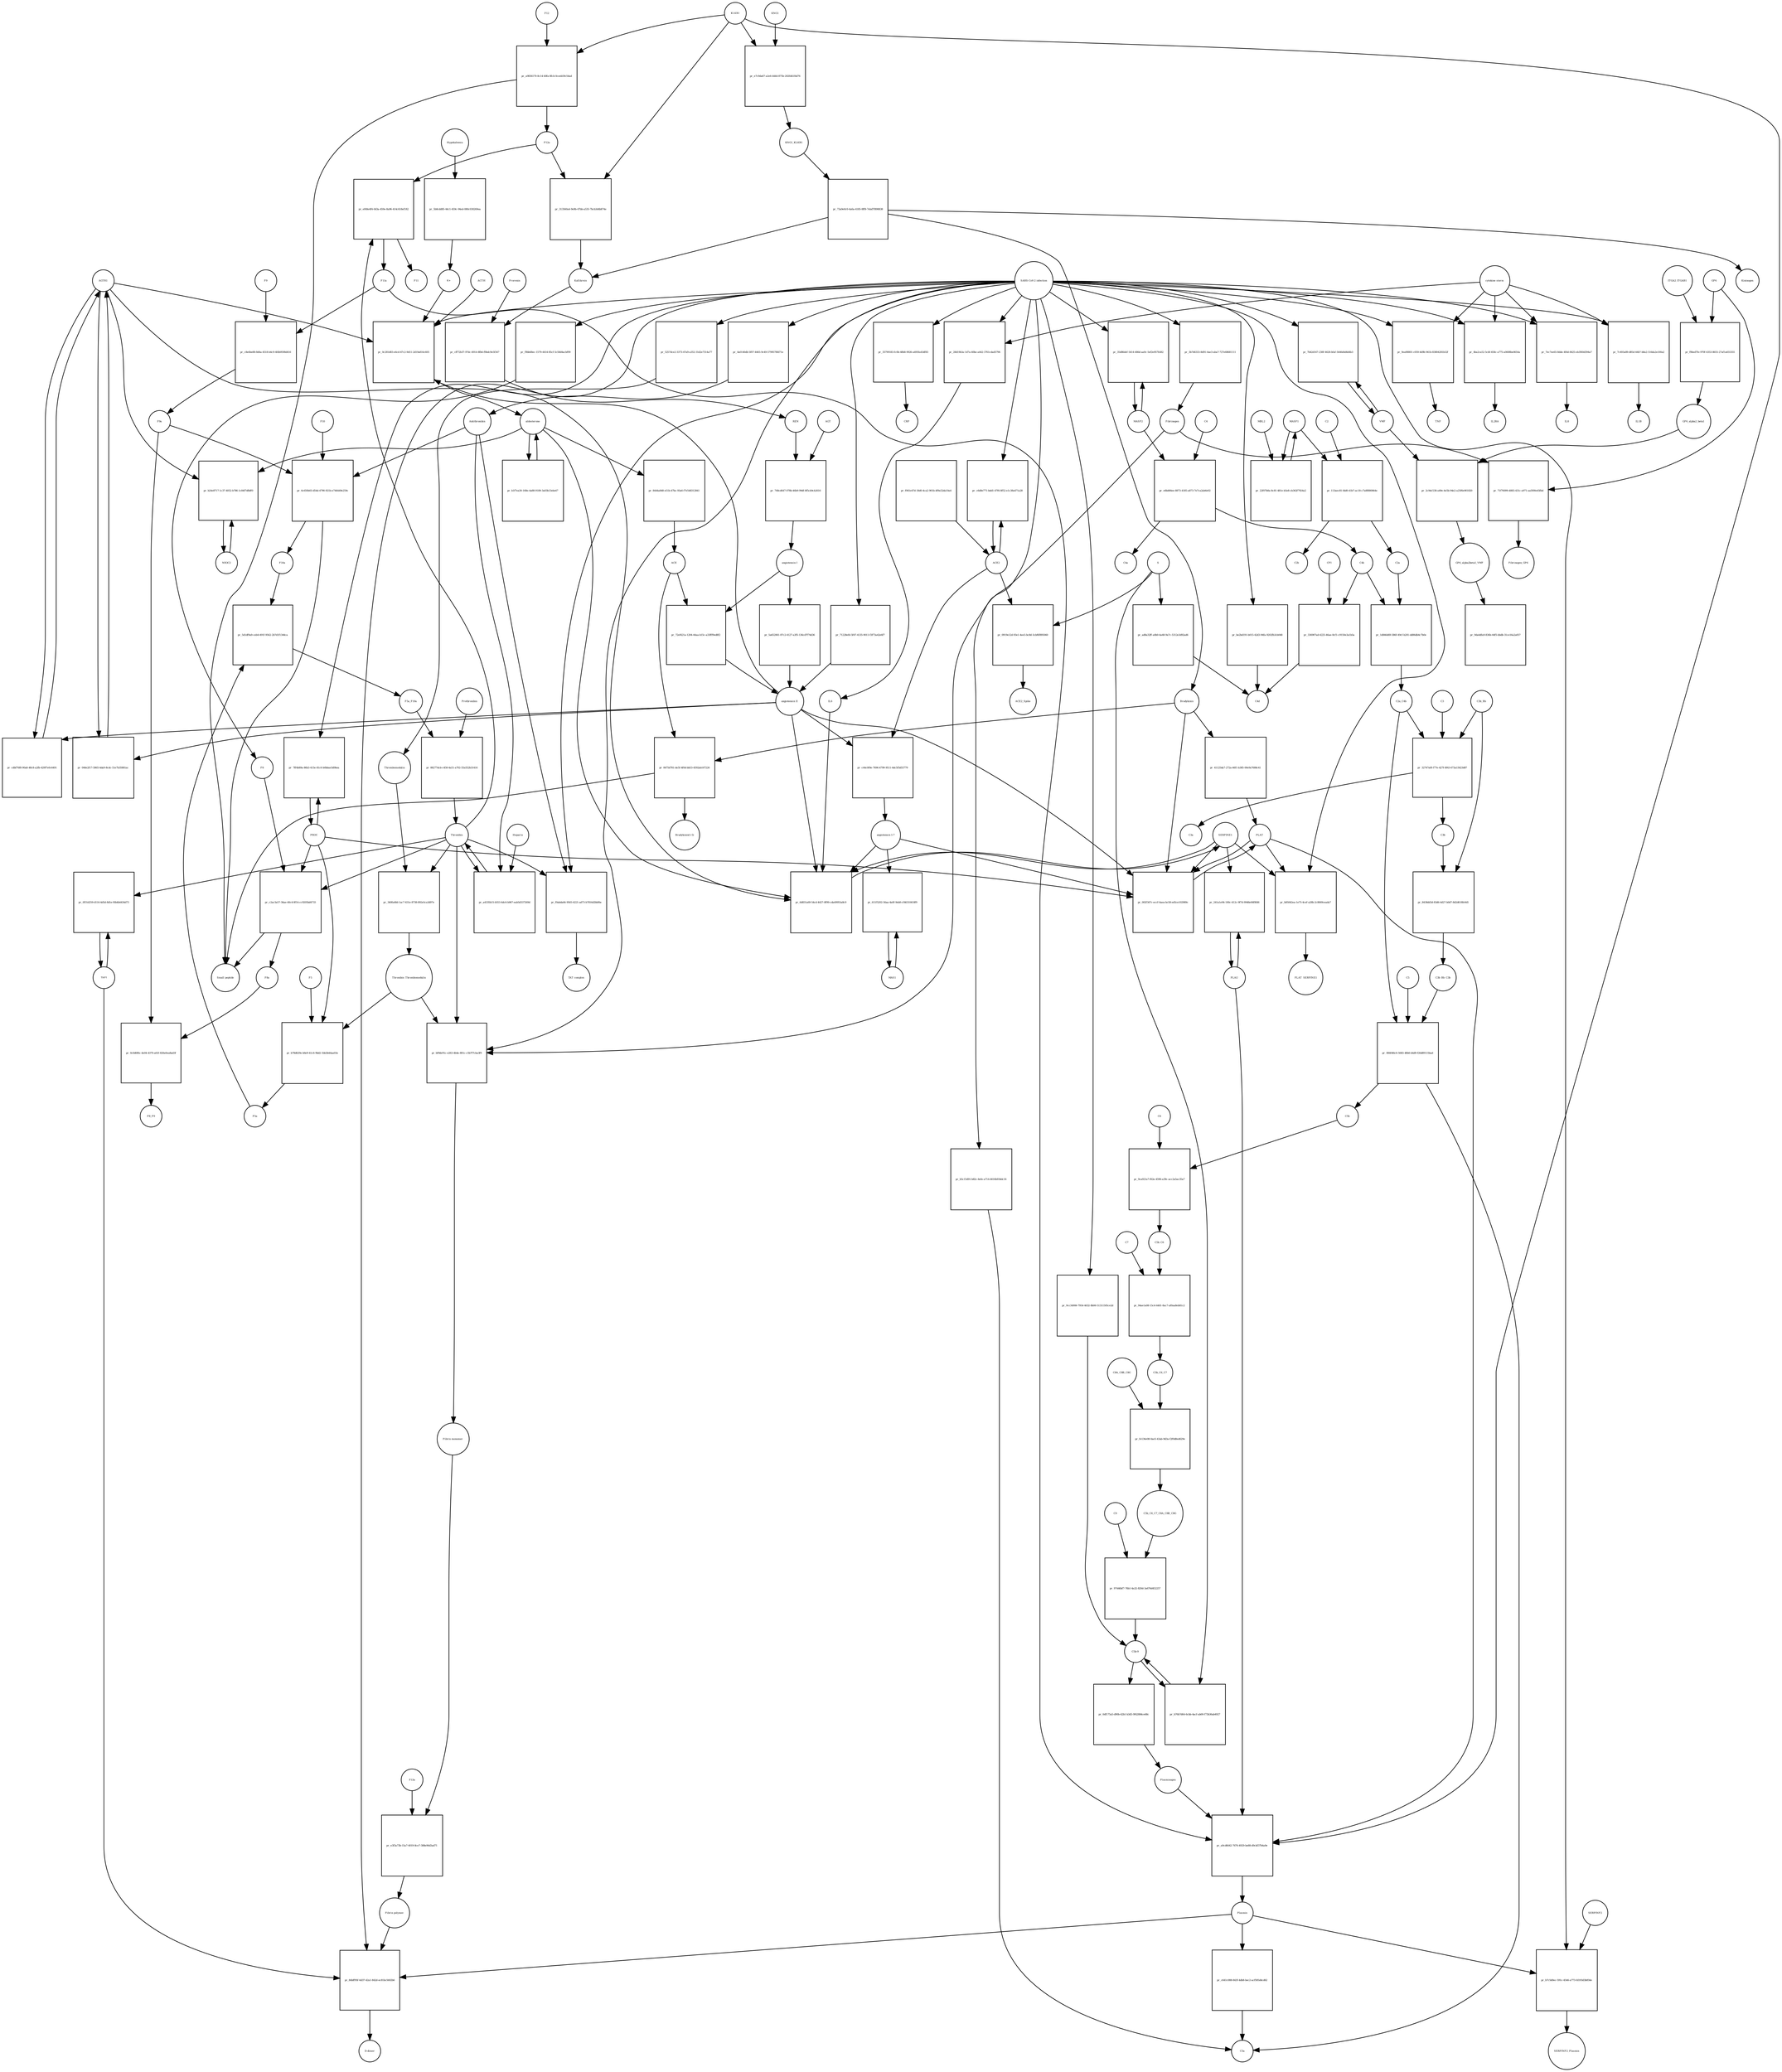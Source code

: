 strict digraph  {
F8 [annotation="urn_miriam_hgnc_3546|urn_miriam_taxonomy_9606", bipartite=0, cls=macromolecule, fontsize=4, label=F8, shape=circle];
"pr_c2ac3a57-36ae-40c4-8f14-cc9205bd4733" [annotation="", bipartite=1, cls=process, fontsize=4, label="pr_c2ac3a57-36ae-40c4-8f14-cc9205bd4733", shape=square];
"Small peptide" [annotation=urn_miriam_mesh_D010446, bipartite=0, cls=macromolecule, fontsize=4, label="Small peptide", shape=circle];
F8a [annotation="urn_miriam_hgnc.symbol_F8|urn_miriam_mesh_D015944|urn_miriam_taxonomy_9606", bipartite=0, cls=macromolecule, fontsize=4, label=F8a, shape=circle];
Thrombin [annotation="urn_miriam_hgnc_3535|urn_miriam_taxonomy_9606", bipartite=0, cls=macromolecule, fontsize=4, label=Thrombin, shape=circle];
PROC [annotation="urn_miriam_hgnc_9451|urn_miriam_taxonomy_9606", bipartite=0, cls=macromolecule, fontsize=4, label=PROC, shape=circle];
AGTR1 [annotation=urn_miriam_hgnc_336, bipartite=0, cls=macromolecule, fontsize=4, label=AGTR1, shape=circle];
"pr_cdbf76f8-90a8-48c8-a2fb-429f7e0c4491" [annotation="", bipartite=1, cls=process, fontsize=4, label="pr_cdbf76f8-90a8-48c8-a2fb-429f7e0c4491", shape=square];
"angiotensin II" [annotation="urn_miriam_obo.chebi_CHEBI%3A2718|urn_miriam_taxonomy_9606", bipartite=0, cls="simple chemical", fontsize=4, label="angiotensin II", shape=circle];
NR3C2 [annotation="", bipartite=0, cls=macromolecule, fontsize=4, label=NR3C2, shape=circle];
"pr_b24e8717-1c37-4052-b786-1c84f7dfbff0" [annotation="", bipartite=1, cls=process, fontsize=4, label="pr_b24e8717-1c37-4052-b786-1c84f7dfbff0", shape=square];
aldosterone [annotation="urn_miriam_obo.chebi_CHEBI%3A27584", bipartite=0, cls="simple chemical", fontsize=4, label=aldosterone, shape=circle];
"pr_b1f7ea30-168e-4a88-9189-3a03b13ebe47" [annotation="", bipartite=1, cls=process, fontsize=4, label="pr_b1f7ea30-168e-4a88-9189-3a03b13ebe47", shape=square];
SERPINE1 [annotation="", bipartite=0, cls=macromolecule, fontsize=4, label=SERPINE1, shape=circle];
"pr_6d831a69-54cd-4427-8f99-cda49955a8c9" [annotation="", bipartite=1, cls=process, fontsize=4, label="pr_6d831a69-54cd-4427-8f99-cda49955a8c9", shape=square];
"angiotensin I-7" [annotation="urn_miriam_obo.chebi_CHEBI%3A55438|urn_miriam_taxonomy_9606", bipartite=0, cls="simple chemical", fontsize=4, label="angiotensin I-7", shape=circle];
IL6 [annotation="urn_miriam_hgnc_6018|urn_miriam_taxonomy_9606", bipartite=0, cls=macromolecule, fontsize=4, label=IL6, shape=circle];
"pr_0c281d83-e6cd-47c2-9d11-2d19a816c605" [annotation="", bipartite=1, cls=process, fontsize=4, label="pr_0c281d83-e6cd-47c2-9d11-2d19a816c605", shape=square];
"SARS-CoV-2 infection" [annotation="urn_miriam_taxonomy_2697049|urn_miriam_mesh_D012327", bipartite=0, cls=phenotype, fontsize=4, label="SARS-CoV-2 infection", shape=circle];
"K+" [annotation="urn_miriam_obo.chebi_CHEBI%3A29103", bipartite=0, cls="simple chemical", fontsize=4, label="K+", shape=circle];
ACTH [annotation=urn_miriam_hgnc_9201, bipartite=0, cls="simple chemical", fontsize=4, label=ACTH, shape=circle];
"pr_71228efd-5f47-4135-9011-f3f73a42e6f7" [annotation="", bipartite=1, cls=process, fontsize=4, label="pr_71228efd-5f47-4135-9011-f3f73a42e6f7", shape=square];
Bradykinin [annotation="urn_miriam_obo.chebi_CHEBI%3A3165|urn_miriam_taxonomy_9606", bipartite=0, cls=macromolecule, fontsize=4, label=Bradykinin, shape=circle];
"pr_8475d781-de5f-4f0d-bb53-4592ab167226" [annotation="", bipartite=1, cls=process, fontsize=4, label="pr_8475d781-de5f-4f0d-bb53-4592ab167226", shape=square];
"Bradykinin(1-5)" [annotation="urn_miriam_mesh_C079000|urn_miriam_taxonomy_9606", bipartite=0, cls=macromolecule, fontsize=4, label="Bradykinin(1-5)", shape=circle];
ACE [annotation="urn_miriam_hgnc_2707|urn_miriam_taxonomy_9606", bipartite=0, cls=macromolecule, fontsize=4, label=ACE, shape=circle];
"pr_41125da7-272a-46f1-b385-00e9a7688c41" [annotation="", bipartite=1, cls=process, fontsize=4, label="pr_41125da7-272a-46f1-b385-00e9a7688c41", shape=square];
PLAT [annotation="urn_miriam_hgnc_9051|urn_miriam_taxonomy_9606", bipartite=0, cls=macromolecule, fontsize=4, label=PLAT, shape=circle];
"pr_046e2f17-5865-4da9-8cdc-51e7b35881ac" [annotation="", bipartite=1, cls=process, fontsize=4, label="pr_046e2f17-5865-4da9-8cdc-51e7b35881ac", shape=square];
MAS1 [annotation="", bipartite=0, cls=macromolecule, fontsize=4, label=MAS1, shape=circle];
"pr_611f5202-56aa-4a0f-9eb8-cf46310418f9" [annotation="", bipartite=1, cls=process, fontsize=4, label="pr_611f5202-56aa-4a0f-9eb8-cf46310418f9", shape=square];
Fibrinogen [annotation="urn_miriam_pubmed_19296670|urn_miriam_obo.go_GO%3A0005577|urn_miriam_hgnc_3661|urn_miriam_hgnc_3662|urn_miriam_hgnc_3694|urn_miriam_taxonomy_9606", bipartite=0, cls=complex, fontsize=4, label=Fibrinogen, shape=circle];
"pr_71f76099-4883-431c-a971-aa5f00e45fbd" [annotation="", bipartite=1, cls=process, fontsize=4, label="pr_71f76099-4883-431c-a971-aa5f00e45fbd", shape=square];
GP6 [annotation="urn_miriam_hgnc_HGNC%3A14388|urn_miriam_taxonomy_9606", bipartite=0, cls=macromolecule, fontsize=4, label=GP6, shape=circle];
Fibrinogen_GP6 [annotation="urn_miriam_pubmed_19296670|urn_miriam_obo.go_GO%3A0005577|urn_miriam_hgnc_HGNC%3A14388|urn_miriam_taxonomy_9606", bipartite=0, cls=complex, fontsize=4, label=Fibrinogen_GP6, shape=circle];
GP6_alpha2_beta1 [annotation="urn_miriam_pubmed_25051961|urn_miriam_taxonomy_10090|urn_miriam_hgnc_14338|urn_miriam_hgnc_6137|urn_miriam_hgnc_6153", bipartite=0, cls=complex, fontsize=4, label=GP6_alpha2_beta1, shape=circle];
"pr_2c9dc538-a49e-4e5b-94e2-a25f6e901820" [annotation="", bipartite=1, cls=process, fontsize=4, label="pr_2c9dc538-a49e-4e5b-94e2-a25f6e901820", shape=square];
VWF [annotation="urn_miriam_hgnc_12726|urn_miriam_taxonomy_9606", bipartite=0, cls=macromolecule, fontsize=4, label=VWF, shape=circle];
GP6_alpha2beta1_VWF [annotation="urn_miriam_pubmed_25051961|urn_miriam_taxonomy_10090|urn_miriam_hgnc_14338|urn_miriam_hgnc_6137|urn_miriam_hgnc_6153|urn_miriam_hgnc_12726", bipartite=0, cls=complex, fontsize=4, label=GP6_alpha2beta1_VWF, shape=circle];
"pr_f9bed7fe-970f-4353-8655-27af1a655355" [annotation="", bipartite=1, cls=process, fontsize=4, label="pr_f9bed7fe-970f-4353-8655-27af1a655355", shape=square];
ITGA2_ITGAB1 [annotation="urn_miriam_intact_EBI-16428357|urn_miriam_hgnc_6137|urn_miriam_hgnc_6153|urn_miriam_taxonomy_9606", bipartite=0, cls=complex, fontsize=4, label=ITGA2_ITGAB1, shape=circle];
"pr_9da4dfa9-836b-44f5-bbdb-31ce16a2a057" [annotation="", bipartite=1, cls="omitted process", fontsize=4, label="pr_9da4dfa9-836b-44f5-bbdb-31ce16a2a057", shape=square];
"Fibrin polymer" [annotation="urn_miriam_mesh_C465961|urn_miriam_taxonomy_9606", bipartite=0, cls=macromolecule, fontsize=4, label="Fibrin polymer", shape=circle];
"pr_84bff95f-6d37-42a1-842d-ec81bc5602b6" [annotation="", bipartite=1, cls=process, fontsize=4, label="pr_84bff95f-6d37-42a1-842d-ec81bc5602b6", shape=square];
"D-dimer" [annotation="urn_miriam_pubmed_19008457|urn_miriam_mesh_C036309|urn_miriam_taxonomy_9606", bipartite=0, cls=macromolecule, fontsize=4, label="D-dimer", shape=circle];
Plasmin [annotation="urn_miriam_hgnc.symbol_PLG|urn_miriam_mesh_D005341|urn_miriam_brenda_3.4.21.7|urn_miriam_taxonomy_9606", bipartite=0, cls=macromolecule, fontsize=4, label=Plasmin, shape=circle];
TAFI [annotation="urn_miriam_hgnc_1546|urn_miriam_taxonomy_9606", bipartite=0, cls=macromolecule, fontsize=4, label=TAFI, shape=circle];
"Fibrin monomer" [annotation="urn_miriam_mesh_C011468|urn_miriam_taxonomy_9606", bipartite=0, cls=macromolecule, fontsize=4, label="Fibrin monomer", shape=circle];
"pr_e3f3a73b-15a7-4019-8ce7-388e96d3ad71" [annotation="", bipartite=1, cls=process, fontsize=4, label="pr_e3f3a73b-15a7-4019-8ce7-388e96d3ad71", shape=square];
F13a [annotation="urn_miriam_hgnc.symbol_F13|urn_miriam_mesh_D026122|urn_miriam_brenda_2.3.2.13|urn_miriam_taxonomy_9606", bipartite=0, cls=macromolecule, fontsize=4, label=F13a, shape=circle];
"pr_9ea98801-c059-4d9b-941b-83804281b52f" [annotation="", bipartite=1, cls=process, fontsize=4, label="pr_9ea98801-c059-4d9b-941b-83804281b52f", shape=square];
TNF [annotation="urn_miriam_hgnc_11892|urn_miriam_taxonomy_9606", bipartite=0, cls=macromolecule, fontsize=4, label=TNF, shape=circle];
"cytokine storm" [annotation="urn_miriam_pubmed_2504360|urn_miriam_taxonomy_9606", bipartite=0, cls=phenotype, fontsize=4, label="cytokine storm", shape=circle];
"pr_c641c088-843f-4db8-bec2-acf585d4cd62" [annotation="", bipartite=1, cls=process, fontsize=4, label="pr_c641c088-843f-4db8-bec2-acf585d4cd62", shape=square];
C5a [annotation="urn_miriam_hgnc.symbol_C5|urn_miriam_mesh_D015936|urn_miriam_taxonomy_9606", bipartite=0, cls=macromolecule, fontsize=4, label=C5a, shape=circle];
"pr_0df175a5-d90b-42b1-b3d5-9f42884ce68c" [annotation="", bipartite=1, cls=process, fontsize=4, label="pr_0df175a5-d90b-42b1-b3d5-9f42884ce68c", shape=square];
Plasminogen [annotation="urn_miriam_hgnc_9071|urn_miriam_taxonomy_9606", bipartite=0, cls=macromolecule, fontsize=4, label=Plasminogen, shape=circle];
"C5b-9" [annotation="urn_miriam_obo.go_GO%3A0005579|urn_miriam_mesh_D015938|urn_miriam_mesh_D050776|urn_miriam_hgnc_1339|urn_miriam_hgnc_1346|urn_miriam_hgnc_1352|urn_miriam_hgnc_1353|urn_miriam_hgnc_1354|urn_miriam_hgnc_1358|urn_miriam_taxonomy_9606", bipartite=0, cls=complex, fontsize=4, label="C5b-9", shape=circle];
C2 [annotation="urn_miriam_hgnc_1248|urn_miriam_taxonomy_9606", bipartite=0, cls=macromolecule, fontsize=4, label=C2, shape=circle];
"pr_113aec81-fdd0-41b7-ac18-c7a8f880844e" [annotation="", bipartite=1, cls=process, fontsize=4, label="pr_113aec81-fdd0-41b7-ac18-c7a8f880844e", shape=square];
C2a [annotation="urn_miriam_hgnc.symbol_C2|urn_miriam_mesh_D050678|urn_miriam_taxonomy_9606", bipartite=0, cls=macromolecule, fontsize=4, label=C2a, shape=circle];
C2b [annotation="urn_miriam_hgnc.symbol_C2|urn_miriam_mesh_D050679|urn_miriam_taxonomy_9606", bipartite=0, cls=macromolecule, fontsize=4, label=C2b, shape=circle];
MASP1 [annotation="urn_miriam_hgnc_6901|urn_miriam_taxonomy_9606", bipartite=0, cls=macromolecule, fontsize=4, label=MASP1, shape=circle];
"pr_4ba2ca52-5cbf-458c-a775-a0608be0654a" [annotation="", bipartite=1, cls=process, fontsize=4, label="pr_4ba2ca52-5cbf-458c-a775-a0608be0654a", shape=square];
IL2RA [annotation="urn_miriam_hgnc_6008|urn_miriam_taxonomy_9606", bipartite=0, cls=macromolecule, fontsize=4, label=IL2RA, shape=circle];
"pr_7ec7ee65-8dde-4f4d-8425-eb3f40d394a7" [annotation="", bipartite=1, cls=process, fontsize=4, label="pr_7ec7ee65-8dde-4f4d-8425-eb3f40d394a7", shape=square];
IL8 [annotation="urn_miriam_hgnc_6025|urn_miriam_taxonomy_9606", bipartite=0, cls=macromolecule, fontsize=4, label=IL8, shape=circle];
"pr_b5c15d91-b82c-4efe-a714-4616b934dc16" [annotation="", bipartite=1, cls=process, fontsize=4, label="pr_b5c15d91-b82c-4efe-a714-4616b934dc16", shape=square];
"pr_28d19b3a-1d7a-40be-a442-3761cdad5796" [annotation="", bipartite=1, cls=process, fontsize=4, label="pr_28d19b3a-1d7a-40be-a442-3761cdad5796", shape=square];
"pr_7c493a89-d85d-44b7-b8a2-516da2e100a2" [annotation="", bipartite=1, cls=process, fontsize=4, label="pr_7c493a89-d85d-44b7-b8a2-516da2e100a2", shape=square];
IL1B [annotation="urn_miriam_hgnc_5992|urn_miriam_taxonomy_9606", bipartite=0, cls=macromolecule, fontsize=4, label=IL1B, shape=circle];
Prorenin [annotation="urn_miriam_hgnc_9958|urn_miriam_taxonomy_9606", bipartite=0, cls=macromolecule, fontsize=4, label=Prorenin, shape=circle];
"pr_cff72b37-97dc-4914-8fb6-f9bdc9e5f347" [annotation="", bipartite=1, cls=process, fontsize=4, label="pr_cff72b37-97dc-4914-8fb6-f9bdc9e5f347", shape=square];
REN [annotation="urn_miriam_hgnc.symbol_REN|urn_miriam_taxonomy_9606", bipartite=0, cls=macromolecule, fontsize=4, label=REN, shape=circle];
Kallikrein [annotation="urn_miriam_hgnc.symbol_KLKB1|urn_miriam_mesh_D020842|urn_miriam_brenda_3.4.21.34|urn_miriam_taxonomy_9606", bipartite=0, cls=macromolecule, fontsize=4, label=Kallikrein, shape=circle];
KLKB1 [annotation="urn_miriam_hgnc_6371|urn_miriam_taxonomy_9606", bipartite=0, cls=macromolecule, fontsize=4, label=KLKB1, shape=circle];
"pr_313560a4-9e9b-47bb-a535-7bcb3d4b874e" [annotation="", bipartite=1, cls=process, fontsize=4, label="pr_313560a4-9e9b-47bb-a535-7bcb3d4b874e", shape=square];
F12a [annotation="urn_miriam_hgnc.symbol_F12|urn_miriam_mesh_D015956|urn_miriam_brenda_3.4.21.38|urn_miriam_taxonomy_9606", bipartite=0, cls=macromolecule, fontsize=4, label=F12a, shape=circle];
"pr_5257dce2-3373-47a9-a352-31d2e7314a77" [annotation="", bipartite=1, cls=process, fontsize=4, label="pr_5257dce2-3373-47a9-a352-31d2e7314a77", shape=square];
Thrombomodulin [annotation="urn_miriam_hgnc_11784|urn_miriam_taxonomy_9606", bipartite=0, cls=macromolecule, fontsize=4, label=Thrombomodulin, shape=circle];
"pr_b7c5d0ec-591c-4546-a773-fd193d3b856e" [annotation="", bipartite=1, cls=process, fontsize=4, label="pr_b7c5d0ec-591c-4546-a773-fd193d3b856e", shape=square];
SERPINF2 [annotation="urn_miriam_hgnc_9075|urn_miriam_taxonomy_9606", bipartite=0, cls=macromolecule, fontsize=4, label=SERPINF2, shape=circle];
SERPINF2_Plasmin [annotation="urn_miriam_pubmed_2437112|urn_miriam_biogrid_314240|urn_miriam_hgnc_9075|urn_miriam_mesh_D005341|urn_miriam_taxonomy_9606", bipartite=0, cls=complex, fontsize=4, label=SERPINF2_Plasmin, shape=circle];
"pr_be2bd191-b015-42d3-94fa-9202fb3cb048" [annotation="", bipartite=1, cls=process, fontsize=4, label="pr_be2bd191-b015-42d3-94fa-9202fb3cb048", shape=square];
C4d [annotation="urn_miriam_hgnc.symbol_C4b|urn_miriam_mesh_C032261|urn_miriam_taxonomy_9606", bipartite=0, cls=macromolecule, fontsize=4, label=C4d, shape=circle];
"pr_9cc34906-7954-4632-8b06-51311505ce2d" [annotation="", bipartite=1, cls=process, fontsize=4, label="pr_9cc34906-7954-4632-8b06-51311505ce2d", shape=square];
"pr_7ff4b89a-86b3-415e-81c6-b0bbae5d9bea" [annotation="", bipartite=1, cls=process, fontsize=4, label="pr_7ff4b89a-86b3-415e-81c6-b0bbae5d9bea", shape=square];
"pr_7b42d167-238f-4628-bfaf-5646d4d6d4b3" [annotation="", bipartite=1, cls=process, fontsize=4, label="pr_7b42d167-238f-4628-bfaf-5646d4d6d4b3", shape=square];
"pr_35799183-fc0b-48b8-9926-a495fa43df83" [annotation="", bipartite=1, cls=process, fontsize=4, label="pr_35799183-fc0b-48b8-9926-a495fa43df83", shape=square];
CRP [annotation="urn_miriam_hgnc_2367|urn_miriam_taxonomy_9606", bipartite=0, cls=macromolecule, fontsize=4, label=CRP, shape=circle];
"pr_b76b7d64-6cbb-4acf-ab00-f73b36ab4927" [annotation="", bipartite=1, cls=process, fontsize=4, label="pr_b76b7d64-6cbb-4acf-ab00-f73b36ab4927", shape=square];
S [annotation="urn_miriam_uniprot_P0DTC2|urn_miriam_uniprot_P59594|urn_miriam_taxonomy_2697049", bipartite=0, cls=macromolecule, fontsize=4, label=S, shape=circle];
"pr_ad8a32ff-a0b0-4a48-9a7c-5312e3d92ad6" [annotation="", bipartite=1, cls=process, fontsize=4, label="pr_ad8a32ff-a0b0-4a48-9a7c-5312e3d92ad6", shape=square];
"pr_c44c0f0e-7696-4799-9511-4dc5f5d55779" [annotation="", bipartite=1, cls=process, fontsize=4, label="pr_c44c0f0e-7696-4799-9511-4dc5f5d55779", shape=square];
ACE2 [annotation="urn_miriam_hgnc_13557|urn_miriam_taxonomy_9606", bipartite=0, cls=macromolecule, fontsize=4, label=ACE2, shape=circle];
"pr_f061e47d-18d0-4ca2-901b-4f9a52da10a4" [annotation="", bipartite=1, cls=process, fontsize=4, label="pr_f061e47d-18d0-4ca2-901b-4f9a52da10a4", shape=square];
"pr_0919e12d-93e1-4ee5-bc8d-5cbf6f895060" [annotation="", bipartite=1, cls=process, fontsize=4, label="pr_0919e12d-93e1-4ee5-bc8d-5cbf6f895060", shape=square];
ACE2_Spike [annotation="urn_miriam_pdb_6CS2|urn_miriam_hgnc_13557|urn_miriam_uniprot_P0DTC2|urn_miriam_taxonomy_9606|urn_miriam_taxonomy_2697049", bipartite=0, cls=complex, fontsize=4, label=ACE2_Spike, shape=circle];
"pr_c6d8e771-bdd1-47f6-8f52-e1c38a471a28" [annotation="", bipartite=1, cls=process, fontsize=4, label="pr_c6d8e771-bdd1-47f6-8f52-e1c38a471a28", shape=square];
"pr_4a0140db-5f07-4465-9c49-5799578fd71e" [annotation="", bipartite=1, cls=process, fontsize=4, label="pr_4a0140db-5f07-4465-9c49-5799578fd71e", shape=square];
Antithrombin [annotation="urn_miriam_hgnc_775|urn_miriam_taxonomy_9606", bipartite=0, cls=macromolecule, fontsize=4, label=Antithrombin, shape=circle];
"pr_f9bb68ec-1579-4414-85cf-5c58d4acbf99" [annotation="", bipartite=1, cls=process, fontsize=4, label="pr_f9bb68ec-1579-4414-85cf-5c58d4acbf99", shape=square];
C4b [annotation="urn_miriam_hgnc_1324|urn_miriam_taxonomy_9606", bipartite=0, cls=macromolecule, fontsize=4, label=C4b, shape=circle];
"pr_336907ad-4225-46ae-8cf1-c9150e3a1b5a" [annotation="", bipartite=1, cls=process, fontsize=4, label="pr_336907ad-4225-46ae-8cf1-c9150e3a1b5a", shape=square];
CFI [annotation="urn_miriam_hgnc_2771|urn_miriam_taxonomy_9606", bipartite=0, cls=macromolecule, fontsize=4, label=CFI, shape=circle];
C3b [annotation="urn_miriam_hgnc.symbol_C3|urn_miriam_mesh_D003179|urn_miriam_taxonomy_9606", bipartite=0, cls=macromolecule, fontsize=4, label=C3b, shape=circle];
"pr_8438dd3d-83d6-4d27-b0d7-8d2d618fe9d1" [annotation="", bipartite=1, cls=process, fontsize=4, label="pr_8438dd3d-83d6-4d27-b0d7-8d2d618fe9d1", shape=square];
C3b_Bb [annotation="urn_miriam_pubmed_12440962|urn_miriam_brenda_3.4.21.47|urn_miriam_mesh_D051561|urn_miriam_mesh_D003179|urn_miriam_hgnc_1037|urn_miriam_taxonomy_9606", bipartite=0, cls=complex, fontsize=4, label=C3b_Bb, shape=circle];
C3b_Bb_C3b [annotation="urn_miriam_pubmed_12440962|urn_miriam_brenda_34.4.21.47|urn_miriam_mesh_D051566|urn_miriam_mesh_D003179|urn_miriam_hgnc_1037|urn_miriam_taxonomy_9606", bipartite=0, cls=complex, fontsize=4, label=C3b_Bb_C3b, shape=circle];
"pr_1d846d69-586f-49cf-b201-dd86db4c7b0e" [annotation="", bipartite=1, cls=process, fontsize=4, label="pr_1d846d69-586f-49cf-b201-dd86db4c7b0e", shape=square];
C2a_C4b [annotation="urn_miriam_mesh_D051574|urn_miriam_brenda_3.4.21.43|urn_miriam_mesh_D050678|urn_miriam_hgnc_1324|urn_miriam_taxonomy_9606", bipartite=0, cls=complex, fontsize=4, label=C2a_C4b, shape=circle];
C4 [annotation="urn_miriam_mesh_D00318|urn_miriam_taxonomy_9606", bipartite=0, cls=macromolecule, fontsize=4, label=C4, shape=circle];
"pr_e6bd66ee-8873-4185-a873-7e7ca2ab6e02" [annotation="", bipartite=1, cls=process, fontsize=4, label="pr_e6bd66ee-8873-4185-a873-7e7ca2ab6e02", shape=square];
C4a [annotation="urn_miriam_hgnc_1323|urn_miriam_taxonomy_9606", bipartite=0, cls=macromolecule, fontsize=4, label=C4a, shape=circle];
MASP2 [annotation="urn_miriam_hgnc_6902|urn_miriam_taxonomy_9606", bipartite=0, cls=macromolecule, fontsize=4, label=MASP2, shape=circle];
"pr_22f07b8a-8c81-481e-b5e8-cb362f7924a2" [annotation="", bipartite=1, cls=process, fontsize=4, label="pr_22f07b8a-8c81-481e-b5e8-cb362f7924a2", shape=square];
MBL2 [annotation="urn_miriam_hgnc_6902|urn_miriam_taxonomy_9606", bipartite=0, cls=macromolecule, fontsize=4, label=MBL2, shape=circle];
"pr_35d86def-5414-486d-aa9c-5ef2e957b582" [annotation="", bipartite=1, cls=process, fontsize=4, label="pr_35d86def-5414-486d-aa9c-5ef2e957b582", shape=square];
PLAU [annotation="urn_miriam_hgnc_9052|urn_miriam_taxonomy_9606", bipartite=0, cls=macromolecule, fontsize=4, label=PLAU, shape=circle];
"pr_241a1e94-100c-412c-9f7d-9948e06f8fd6" [annotation="", bipartite=1, cls=process, fontsize=4, label="pr_241a1e94-100c-412c-9f7d-9948e06f8fd6", shape=square];
C5b_C6_C7_C8A_C8B_C8G [annotation="urn_miriam_pubmed_28630159|urn_miriam_mesh_C042295|urn_miriam_mesh_D050776|urn_miriam_hgnc_1339|urn_miriam_hgnc_1352|urn_miriam_hgnc_1353|urn_miriam_hgnc_1354|urn_miriam_taxonomy_9606", bipartite=0, cls=complex, fontsize=4, label=C5b_C6_C7_C8A_C8B_C8G, shape=circle];
"pr_97446bf7-76b1-4a32-820d-3a676d452257" [annotation="", bipartite=1, cls=process, fontsize=4, label="pr_97446bf7-76b1-4a32-820d-3a676d452257", shape=square];
C9 [annotation="urn_miriam_hgnc_1358|urn_miriam_taxonomy_9606", bipartite=0, cls=macromolecule, fontsize=4, label=C9, shape=circle];
C5b_C6_C7 [annotation="urn_miriam_pubmed_28630159|urn_miriam_mesh_C037453|urn_miriam_mesh_D050776|urn_miriam_hgnc_1339|urn_miriam_hgnc_1346|urn_miriam_taxonomy_9606", bipartite=0, cls=complex, fontsize=4, label=C5b_C6_C7, shape=circle];
"pr_fe136e08-0ae5-43ab-9d3a-f2f0d8ed629e" [annotation="", bipartite=1, cls=process, fontsize=4, label="pr_fe136e08-0ae5-43ab-9d3a-f2f0d8ed629e", shape=square];
C8A_C8B_C8G [annotation="urn_miriam_mesh_D003185|urn_miriam_hgnc_1353|urn_miriam_hgnc_1352|urn_miriam_hgnc_1354|urn_miriam_taxonomy_9606", bipartite=0, cls=complex, fontsize=4, label=C8A_C8B_C8G, shape=circle];
C5b_C6 [annotation="urn_miriam_mesh_C050974|urn_miriam_mesh_D050776|urn_miriam_hgnc_1339|urn_miriam_taxonomy_9606", bipartite=0, cls=complex, fontsize=4, label=C5b_C6, shape=circle];
"pr_94ae1a08-15c4-4401-8ac7-af0aa8eb81c2" [annotation="", bipartite=1, cls=process, fontsize=4, label="pr_94ae1a08-15c4-4401-8ac7-af0aa8eb81c2", shape=square];
C7 [annotation="urn_miriam_hgnc_HGNC%3A1346|urn_miriam_taxonomy_9606", bipartite=0, cls=macromolecule, fontsize=4, label=C7, shape=circle];
C5b [annotation="urn_miriam_hgnc.symbol_C5|urn_miriam_mesh_D050776|urn_miriam_taxonomy_9606", bipartite=0, cls=macromolecule, fontsize=4, label=C5b, shape=circle];
"pr_9ca921a7-f62e-4596-a39c-acc2a5ac35a7" [annotation="", bipartite=1, cls=process, fontsize=4, label="pr_9ca921a7-f62e-4596-a39c-acc2a5ac35a7", shape=square];
C6 [annotation="urn_miriam_hgnc_1339|urn_miriam_taxonomy_9606", bipartite=0, cls=macromolecule, fontsize=4, label=C6, shape=circle];
C5 [annotation="urn_miriam_hgnc_1331|urn_miriam_taxonomy_9606", bipartite=0, cls=macromolecule, fontsize=4, label=C5, shape=circle];
"pr_084046c6-5683-48b6-b4d9-f26d89115bad" [annotation="", bipartite=1, cls=process, fontsize=4, label="pr_084046c6-5683-48b6-b4d9-f26d89115bad", shape=square];
C3 [annotation="urn_miriam_hgnc_1318|urn_miriam_taxonomy_9606", bipartite=0, cls=macromolecule, fontsize=4, label=C3, shape=circle];
"pr_32747a0f-f77e-427f-8f43-673a15623d87" [annotation="", bipartite=1, cls=process, fontsize=4, label="pr_32747a0f-f77e-427f-8f43-673a15623d87", shape=square];
C3a [annotation="urn_miriam_hgnc.symbol_C3|urn_miriam_mesh_D015926|urn_miriam_taxonomy_9606", bipartite=0, cls=macromolecule, fontsize=4, label=C3a, shape=circle];
"pr_340fa48d-1ac7-431e-8738-892e5ca3d97e" [annotation="", bipartite=1, cls=process, fontsize=4, label="pr_340fa48d-1ac7-431e-8738-892e5ca3d97e", shape=square];
Thrombin_Thrombomodulin [annotation="urn_miriam_pubmed_6282863|urn_miriam_taxonomy_9986|urn_miriam_biogrid_283352|urn_miriam_mesh_D013917|urn_miriam_hgnc_11784", bipartite=0, cls=complex, fontsize=4, label=Thrombin_Thrombomodulin, shape=circle];
"pr_bf9de91c-e263-4b4e-801c-c5b7f7cba3f9" [annotation="", bipartite=1, cls=process, fontsize=4, label="pr_bf9de91c-e263-4b4e-801c-c5b7f7cba3f9", shape=square];
KNG1_KLKB1 [annotation="urn_miriam_pubmed_17598838|urn_miriam_intact_EBI-10087151|urn_miriam_hgnc_6371|urn_miriam_hgnc_6383|urn_miriam_taxonomy_9606", bipartite=0, cls=complex, fontsize=4, label=KNG1_KLKB1, shape=circle];
"pr_73a9e0c0-4a6a-4185-8ff8-7ebd7f898838" [annotation="", bipartite=1, cls=process, fontsize=4, label="pr_73a9e0c0-4a6a-4185-8ff8-7ebd7f898838", shape=square];
Kininogen [annotation="urn_miriam_hgnc.symbol_KNG1|urn_miriam_mesh_D019679|urn_miriam_taxonomy_9606", bipartite=0, cls=macromolecule, fontsize=4, label=Kininogen, shape=circle];
"pr_3b7d6333-8d91-4ae3-aba7-727e68681111" [annotation="", bipartite=1, cls=process, fontsize=4, label="pr_3b7d6333-8d91-4ae3-aba7-727e68681111", shape=square];
"angiotensin I" [annotation="urn_miriam_obo.chebi_CHEBI%3A2718|urn_miriam_taxonomy_9606", bipartite=0, cls="simple chemical", fontsize=4, label="angiotensin I", shape=circle];
"pr_5a652061-87c2-4127-a3f5-136cd7f74d36" [annotation="", bipartite=1, cls=process, fontsize=4, label="pr_5a652061-87c2-4127-a3f5-136cd7f74d36", shape=square];
"pr_b85042ea-1e75-4cef-a28b-2c8069ceada7" [annotation="", bipartite=1, cls=process, fontsize=4, label="pr_b85042ea-1e75-4cef-a28b-2c8069ceada7", shape=square];
PLAT_SERPINE1 [annotation="urn_miriam_pubmed_22449964|urn_miriam_intact_EBI-7800882|urn_miriam_hgnc_9051|urn_miriam_hgnc_8593|urn_miriam_taxonomy_9606", bipartite=0, cls=complex, fontsize=4, label=PLAT_SERPINE1, shape=circle];
"pr_0f31d259-d116-4d5d-8d1e-f6b4b4434d73" [annotation="", bipartite=1, cls=process, fontsize=4, label="pr_0f31d259-d116-4d5d-8d1e-f6b4b4434d73", shape=square];
"pr_002f347c-eccf-4aea-bc58-ed5ce102989c" [annotation="", bipartite=1, cls=process, fontsize=4, label="pr_002f347c-eccf-4aea-bc58-ed5ce102989c", shape=square];
"pr_f0abda64-9565-4221-ad73-b7816d2bbf6e" [annotation="", bipartite=1, cls=process, fontsize=4, label="pr_f0abda64-9565-4221-ad73-b7816d2bbf6e", shape=square];
"TAT complex" [annotation="urn_miriam_pubmed_22930518|urn_miriam_mesh_C046193|urn_miriam_mesh_D013917|urn_miriam_hgnc_775|urn_miriam_taxonomy_9606", bipartite=0, cls=complex, fontsize=4, label="TAT complex", shape=circle];
"pr_a9cd6642-7676-4929-be88-d9cbf37b4a9e" [annotation="", bipartite=1, cls=process, fontsize=4, label="pr_a9cd6642-7676-4929-be88-d9cbf37b4a9e", shape=square];
F11a [annotation="urn_miriam_hgnc.symbol_F11|urn_miriam_mesh_D015945|urn_miriam_brenda_3.4.21.27|urn_miriam_taxonomy_9606", bipartite=0, cls=macromolecule, fontsize=4, label=F11a, shape=circle];
"pr_a4335b15-b553-4dc6-b967-eab5d337269d" [annotation="", bipartite=1, cls=process, fontsize=4, label="pr_a4335b15-b553-4dc6-b967-eab5d337269d", shape=square];
Heparin [annotation="urn_miriam_pubmed_708377|urn_miriam_obo.chebi_CHEBI%3A28304|urn_miriam_taxonomy_9606", bipartite=0, cls="simple chemical", fontsize=4, label=Heparin, shape=circle];
Prothrombin [annotation="urn_miriam_hgnc_3535|urn_miriam_taxonomy_9606", bipartite=0, cls=macromolecule, fontsize=4, label=Prothrombin, shape=circle];
"pr_88277dcb-c458-4a51-a702-55a552b31416" [annotation="", bipartite=1, cls=process, fontsize=4, label="pr_88277dcb-c458-4a51-a702-55a552b31416", shape=square];
F5a_F10a [annotation="urn_miriam_pubmed_2303476|urn_miriam_mesh_C022475|urn_miriam_mesh_D15943|urn_miriam_mesh_D015951|urn_miriam_taxonomy_9606", bipartite=0, cls=complex, fontsize=4, label=F5a_F10a, shape=circle];
F10a [annotation="urn_miriam_hgnc.symbol_F10|urn_miriam_mesh_D015951|urn_miriam_brenda_3.4.21.6|urn_miriam_taxonomy_9606", bipartite=0, cls=macromolecule, fontsize=4, label=F10a, shape=circle];
"pr_5d1df9a9-ceb4-491f-9562-2b7d1f1344ca" [annotation="", bipartite=1, cls=process, fontsize=4, label="pr_5d1df9a9-ceb4-491f-9562-2b7d1f1344ca", shape=square];
F5a [annotation="urn_miriam_hgnc.symbol_F5|urn_miriam_mesh_D015943|urn_miriam_taxonomy_9606", bipartite=0, cls=macromolecule, fontsize=4, label=F5a, shape=circle];
F5 [annotation="urn_miriam_hgnc_3541|urn_miriam_taxonomy_9606", bipartite=0, cls=macromolecule, fontsize=4, label=F5, shape=circle];
"pr_b78d629e-b6e9-41c6-9bd2-1bb3b44aa03e" [annotation="", bipartite=1, cls=process, fontsize=4, label="pr_b78d629e-b6e9-41c6-9bd2-1bb3b44aa03e", shape=square];
F9a [annotation="urn_miriam_hgnc.symbol_F9|urn_miriam_mesh_D015949|urn_miriam_taxonomy_9606", bipartite=0, cls=macromolecule, fontsize=4, label=F9a, shape=circle];
"pr_0c0d6f6c-4e04-4370-a61f-826e0ea8ad3f" [annotation="", bipartite=1, cls=process, fontsize=4, label="pr_0c0d6f6c-4e04-4370-a61f-826e0ea8ad3f", shape=square];
F8_F9 [annotation="urn_miriam_pubmed_22471307|urn_miriam_hgnc_3546|urn_miriam_hgnc_35531|urn_miriam_intact_EBI-11621595|urn_miriam_taxonomy_9606", bipartite=0, cls=complex, fontsize=4, label=F8_F9, shape=circle];
F9 [annotation="urn_miriam_hgnc_35531|urn_miriam_taxonomy_9606", bipartite=0, cls=macromolecule, fontsize=4, label=F9, shape=circle];
"pr_c8e6be88-8d6a-4518-b4c9-4fdb9598d416" [annotation="", bipartite=1, cls=process, fontsize=4, label="pr_c8e6be88-8d6a-4518-b4c9-4fdb9598d416", shape=square];
"pr_e7c9da67-a2e6-4444-875b-202fd41f4d76" [annotation="", bipartite=1, cls=process, fontsize=4, label="pr_e7c9da67-a2e6-4444-875b-202fd41f4d76", shape=square];
KNG1 [annotation="urn_miriam_hgnc.symbol_6383|urn_miriam_taxonomy_9606", bipartite=0, cls=macromolecule, fontsize=4, label=KNG1, shape=circle];
"pr_ef48e4f4-0d3a-459e-8a96-414c618ef182" [annotation="", bipartite=1, cls=process, fontsize=4, label="pr_ef48e4f4-0d3a-459e-8a96-414c618ef182", shape=square];
F11 [annotation="urn_miriam_hgnc_3529|urn_miriam_taxonomy_9606", bipartite=0, cls=macromolecule, fontsize=4, label=F11, shape=circle];
F12 [annotation="urn_miriam_hgnc_3530|urn_miriam_taxonomy_9606", bipartite=0, cls=macromolecule, fontsize=4, label=F12, shape=circle];
"pr_a9836170-8c14-40fa-8fcb-0ceeb59c54ad" [annotation="", bipartite=1, cls=process, fontsize=4, label="pr_a9836170-8c14-40fa-8fcb-0ceeb59c54ad", shape=square];
"pr_72ef421a-1204-44aa-b15c-a33fff9ed8f2" [annotation="", bipartite=1, cls=process, fontsize=4, label="pr_72ef421a-1204-44aa-b15c-a33fff9ed8f2", shape=square];
F10 [annotation="urn_miriam_hgnc_3528|urn_miriam_taxonomy_9606", bipartite=0, cls=macromolecule, fontsize=4, label=F10, shape=circle];
"pr_6c650b03-d54d-4790-921b-e746449e259c" [annotation="", bipartite=1, cls=process, fontsize=4, label="pr_6c650b03-d54d-4790-921b-e746449e259c", shape=square];
AGT [annotation="urn_miriam_hgnc_333|urn_miriam_taxonomy_9606", bipartite=0, cls=macromolecule, fontsize=4, label=AGT, shape=circle];
"pr_748cd647-078b-46b9-99df-8f5cb9cb2616" [annotation="", bipartite=1, cls=process, fontsize=4, label="pr_748cd647-078b-46b9-99df-8f5cb9cb2616", shape=square];
"pr_8444a848-e51b-47bc-93a6-f7e548312841" [annotation="", bipartite=1, cls=process, fontsize=4, label="pr_8444a848-e51b-47bc-93a6-f7e548312841", shape=square];
"pr_5b8cdd85-44c1-459c-94ed-080c030269ea" [annotation="", bipartite=1, cls=process, fontsize=4, label="pr_5b8cdd85-44c1-459c-94ed-080c030269ea", shape=square];
Hypokalemia [annotation="urn_miriam_mesh_D007008|urn_miriam_taxonomy_9606", bipartite=0, cls=phenotype, fontsize=4, label=Hypokalemia, shape=circle];
F8 -> "pr_c2ac3a57-36ae-40c4-8f14-cc9205bd4733"  [annotation="", interaction_type=consumption];
"pr_c2ac3a57-36ae-40c4-8f14-cc9205bd4733" -> "Small peptide"  [annotation="", interaction_type=production];
"pr_c2ac3a57-36ae-40c4-8f14-cc9205bd4733" -> F8a  [annotation="", interaction_type=production];
F8a -> "pr_0c0d6f6c-4e04-4370-a61f-826e0ea8ad3f"  [annotation="", interaction_type=consumption];
Thrombin -> "pr_c2ac3a57-36ae-40c4-8f14-cc9205bd4733"  [annotation="urn_miriam_pubmed_15746105|urn_miriam_taxonomy_9606", interaction_type=catalysis];
Thrombin -> "pr_340fa48d-1ac7-431e-8738-892e5ca3d97e"  [annotation="", interaction_type=consumption];
Thrombin -> "pr_bf9de91c-e263-4b4e-801c-c5b7f7cba3f9"  [annotation="urn_miriam_pubmed_6282863|urn_miriam_pubmed_28228446|urn_miriam_pubmed_2117226|urn_miriam_taxonomy_9606", interaction_type=catalysis];
Thrombin -> "pr_0f31d259-d116-4d5d-8d1e-f6b4b4434d73"  [annotation="urn_miriam_pubmed_23809134|urn_miriam_taxonomy_9823", interaction_type=catalysis];
Thrombin -> "pr_f0abda64-9565-4221-ad73-b7816d2bbf6e"  [annotation="", interaction_type=consumption];
Thrombin -> "pr_a4335b15-b553-4dc6-b967-eab5d337269d"  [annotation="", interaction_type=consumption];
Thrombin -> "pr_ef48e4f4-0d3a-459e-8a96-414c618ef182"  [annotation="urn_miriam_pubmed_21304106|urn_miriam_pubmed_8631976|urn_miriam_taxonomy_9606", interaction_type=catalysis];
PROC -> "pr_c2ac3a57-36ae-40c4-8f14-cc9205bd4733"  [annotation="urn_miriam_pubmed_15746105|urn_miriam_taxonomy_9606", interaction_type=inhibition];
PROC -> "pr_7ff4b89a-86b3-415e-81c6-b0bbae5d9bea"  [annotation="", interaction_type=consumption];
PROC -> "pr_002f347c-eccf-4aea-bc58-ed5ce102989c"  [annotation="urn_miriam_pubmed_10373228|urn_miriam_pubmed_3124286|urn_miriam_taxonomy_9606|urn_miriam_pubmed_12091055|urn_miriam_pubmed_3096399", interaction_type=inhibition];
PROC -> "pr_b78d629e-b6e9-41c6-9bd2-1bb3b44aa03e"  [annotation="urn_miriam_pubmed_6282863|urn_miriam_pubmed_6572921|urn_miriam_pubmed_2322551|urn_miriam_taxonomy_9606", interaction_type=inhibition];
AGTR1 -> "pr_cdbf76f8-90a8-48c8-a2fb-429f7e0c4491"  [annotation="", interaction_type=consumption];
AGTR1 -> "pr_b24e8717-1c37-4052-b786-1c84f7dfbff0"  [annotation="urn_miriam_pubmed_21349712|urn_miriam_taxonomy_10116|urn_miriam_pubmed_7045029|urn_miriam_taxonomy_10090", interaction_type=catalysis];
AGTR1 -> "pr_6d831a69-54cd-4427-8f99-cda49955a8c9"  [annotation="urn_miriam_pubmed_2091055|urn_miriam_taxonomy_9606|urn_miriam_pubmed_8034668|urn_miriam_pubmed_20591974|urn_miriam_pubmed_11983698", interaction_type=catalysis];
AGTR1 -> "pr_0c281d83-e6cd-47c2-9d11-2d19a816c605"  [annotation="urn_miriam_pubmed_8404594|urn_miriam_taxonomy_9606|urn_miriam_pubmed_173529|urn_miriam_taxonomy_9615|urn_miriam_pubmed_32565254", interaction_type=catalysis];
AGTR1 -> "pr_046e2f17-5865-4da9-8cdc-51e7b35881ac"  [annotation="", interaction_type=consumption];
"pr_cdbf76f8-90a8-48c8-a2fb-429f7e0c4491" -> AGTR1  [annotation="", interaction_type=production];
"angiotensin II" -> "pr_cdbf76f8-90a8-48c8-a2fb-429f7e0c4491"  [annotation="", interaction_type=stimulation];
"angiotensin II" -> "pr_6d831a69-54cd-4427-8f99-cda49955a8c9"  [annotation="urn_miriam_pubmed_2091055|urn_miriam_taxonomy_9606|urn_miriam_pubmed_8034668|urn_miriam_pubmed_20591974|urn_miriam_pubmed_11983698", interaction_type=catalysis];
"angiotensin II" -> "pr_0c281d83-e6cd-47c2-9d11-2d19a816c605"  [annotation="urn_miriam_pubmed_8404594|urn_miriam_taxonomy_9606|urn_miriam_pubmed_173529|urn_miriam_taxonomy_9615|urn_miriam_pubmed_32565254", interaction_type=catalysis];
"angiotensin II" -> "pr_046e2f17-5865-4da9-8cdc-51e7b35881ac"  [annotation="urn_miriam_pubmed_8158359|urn_miriam_taxonomy_9606", interaction_type=stimulation];
"angiotensin II" -> "pr_c44c0f0e-7696-4799-9511-4dc5f5d55779"  [annotation="", interaction_type=consumption];
"angiotensin II" -> "pr_002f347c-eccf-4aea-bc58-ed5ce102989c"  [annotation="urn_miriam_pubmed_10373228|urn_miriam_pubmed_3124286|urn_miriam_taxonomy_9606|urn_miriam_pubmed_12091055|urn_miriam_pubmed_3096399", interaction_type=catalysis];
NR3C2 -> "pr_b24e8717-1c37-4052-b786-1c84f7dfbff0"  [annotation="", interaction_type=consumption];
"pr_b24e8717-1c37-4052-b786-1c84f7dfbff0" -> NR3C2  [annotation="", interaction_type=production];
aldosterone -> "pr_b24e8717-1c37-4052-b786-1c84f7dfbff0"  [annotation="urn_miriam_pubmed_21349712|urn_miriam_taxonomy_10116|urn_miriam_pubmed_7045029|urn_miriam_taxonomy_10090", interaction_type=stimulation];
aldosterone -> "pr_b1f7ea30-168e-4a88-9189-3a03b13ebe47"  [annotation="", interaction_type=consumption];
aldosterone -> "pr_6d831a69-54cd-4427-8f99-cda49955a8c9"  [annotation="urn_miriam_pubmed_2091055|urn_miriam_taxonomy_9606|urn_miriam_pubmed_8034668|urn_miriam_pubmed_20591974|urn_miriam_pubmed_11983698", interaction_type=catalysis];
aldosterone -> "pr_8444a848-e51b-47bc-93a6-f7e548312841"  [annotation="urn_miriam_pubmed_5932931|urn_miriam_taxonomy_10116", interaction_type=catalysis];
"pr_b1f7ea30-168e-4a88-9189-3a03b13ebe47" -> aldosterone  [annotation="", interaction_type=production];
SERPINE1 -> "pr_6d831a69-54cd-4427-8f99-cda49955a8c9"  [annotation="", interaction_type=consumption];
SERPINE1 -> "pr_241a1e94-100c-412c-9f7d-9948e06f8fd6"  [annotation="urn_miriam_pubmed_21199867|urn_miriam_taxonomy_9606", interaction_type=inhibition];
SERPINE1 -> "pr_b85042ea-1e75-4cef-a28b-2c8069ceada7"  [annotation="", interaction_type=consumption];
SERPINE1 -> "pr_002f347c-eccf-4aea-bc58-ed5ce102989c"  [annotation="urn_miriam_pubmed_10373228|urn_miriam_pubmed_3124286|urn_miriam_taxonomy_9606|urn_miriam_pubmed_12091055|urn_miriam_pubmed_3096399", interaction_type=inhibition];
"pr_6d831a69-54cd-4427-8f99-cda49955a8c9" -> SERPINE1  [annotation="", interaction_type=production];
"angiotensin I-7" -> "pr_6d831a69-54cd-4427-8f99-cda49955a8c9"  [annotation="urn_miriam_pubmed_2091055|urn_miriam_taxonomy_9606|urn_miriam_pubmed_8034668|urn_miriam_pubmed_20591974|urn_miriam_pubmed_11983698", interaction_type=inhibition];
"angiotensin I-7" -> "pr_611f5202-56aa-4a0f-9eb8-cf46310418f9"  [annotation="urn_miriam_pubmed_18026570|urn_miriam_taxonomy_10090", interaction_type=stimulation];
"angiotensin I-7" -> "pr_002f347c-eccf-4aea-bc58-ed5ce102989c"  [annotation="urn_miriam_pubmed_10373228|urn_miriam_pubmed_3124286|urn_miriam_taxonomy_9606|urn_miriam_pubmed_12091055|urn_miriam_pubmed_3096399", interaction_type=inhibition];
IL6 -> "pr_6d831a69-54cd-4427-8f99-cda49955a8c9"  [annotation="urn_miriam_pubmed_2091055|urn_miriam_taxonomy_9606|urn_miriam_pubmed_8034668|urn_miriam_pubmed_20591974|urn_miriam_pubmed_11983698", interaction_type=catalysis];
"pr_0c281d83-e6cd-47c2-9d11-2d19a816c605" -> aldosterone  [annotation="", interaction_type=production];
"SARS-CoV-2 infection" -> "pr_0c281d83-e6cd-47c2-9d11-2d19a816c605"  [annotation="urn_miriam_pubmed_8404594|urn_miriam_taxonomy_9606|urn_miriam_pubmed_173529|urn_miriam_taxonomy_9615|urn_miriam_pubmed_32565254", interaction_type="necessary stimulation"];
"SARS-CoV-2 infection" -> "pr_71228efd-5f47-4135-9011-f3f73a42e6f7"  [annotation="urn_miriam_pubmed_32048163|urn_miriam_taxonomy_9606", interaction_type=catalysis];
"SARS-CoV-2 infection" -> "pr_84bff95f-6d37-42a1-842d-ec81bc5602b6"  [annotation="urn_miriam_pubmed_29096812|urn_miriam_pubmed_10574983|urn_miriam_pubmed_32172226|urn_miriam_taxonomy_9606", interaction_type="necessary stimulation"];
"SARS-CoV-2 infection" -> "pr_9ea98801-c059-4d9b-941b-83804281b52f"  [annotation="urn_miriam_pubmed_32504360|urn_miriam_taxonomy_9606", interaction_type=stimulation];
"SARS-CoV-2 infection" -> "pr_4ba2ca52-5cbf-458c-a775-a0608be0654a"  [annotation="urn_miriam_pubmed_32286245|urn_miriam_taxonomy_9606", interaction_type=stimulation];
"SARS-CoV-2 infection" -> "pr_7ec7ee65-8dde-4f4d-8425-eb3f40d394a7"  [annotation="urn_miriam_pubmed_32286245|urn_miriam_taxonomy_9606", interaction_type=stimulation];
"SARS-CoV-2 infection" -> "pr_b5c15d91-b82c-4efe-a714-4616b934dc16"  [annotation="urn_miriam_pmc_PMC7260598|urn_miriam_taxonomy_9606", interaction_type="necessary stimulation"];
"SARS-CoV-2 infection" -> "pr_28d19b3a-1d7a-40be-a442-3761cdad5796"  [annotation="urn_miriam_pubmed_32286245|urn_miriam_taxonomy_9606", interaction_type=stimulation];
"SARS-CoV-2 infection" -> "pr_7c493a89-d85d-44b7-b8a2-516da2e100a2"  [annotation="urn_miriam_pubmed_32359396|urn_miriam_taxonomy_9606", interaction_type=stimulation];
"SARS-CoV-2 infection" -> "pr_5257dce2-3373-47a9-a352-31d2e7314a77"  [annotation="urn_miriam_doi_10.1101%2F2020.04.25.20077842|urn_miriam_taxonomy_9606", interaction_type="necessary stimulation"];
"SARS-CoV-2 infection" -> "pr_b7c5d0ec-591c-4546-a773-fd193d3b856e"  [annotation="urn_miriam_pubmed_2437112|urn_miriam_doi_10.1101%2F2020.04.25.20077842|urn_miriam_taxonomy_9606", interaction_type=stimulation];
"SARS-CoV-2 infection" -> "pr_be2bd191-b015-42d3-94fa-9202fb3cb048"  [annotation="urn_miriam_pubmed_32299776|urn_miriam_taxonomy_9606", interaction_type=stimulation];
"SARS-CoV-2 infection" -> "pr_9cc34906-7954-4632-8b06-51311505ce2d"  [annotation="urn_miriam_pmc_PMC7260598|urn_miriam_taxonomy_9606", interaction_type="necessary stimulation"];
"SARS-CoV-2 infection" -> "pr_7ff4b89a-86b3-415e-81c6-b0bbae5d9bea"  [annotation="urn_miriam_pubmed_32302438|urn_miriam_taxonomy_9606", interaction_type="necessary stimulation"];
"SARS-CoV-2 infection" -> "pr_7b42d167-238f-4628-bfaf-5646d4d6d4b3"  [annotation="urn_miriam_pubmed_32367170|urn_miriam_taxonomy_9606", interaction_type="necessary stimulation"];
"SARS-CoV-2 infection" -> "pr_35799183-fc0b-48b8-9926-a495fa43df83"  [annotation="urn_miriam_pubmed_32171076|urn_miriam_taxonomy_9606", interaction_type="necessary stimulation"];
"SARS-CoV-2 infection" -> "pr_c6d8e771-bdd1-47f6-8f52-e1c38a471a28"  [annotation="urn_miriam_pubmed_16008552|urn_miriam_taxonomy_9606", interaction_type=inhibition];
"SARS-CoV-2 infection" -> "pr_4a0140db-5f07-4465-9c49-5799578fd71e"  [annotation="urn_miriam_pubmed_32302438|urn_miriam_taxonomy_9606", interaction_type=inhibition];
"SARS-CoV-2 infection" -> "pr_f9bb68ec-1579-4414-85cf-5c58d4acbf99"  [annotation="urn_miriam_pubmed_32367170|urn_miriam_taxonomy_9606", interaction_type="necessary stimulation"];
"SARS-CoV-2 infection" -> "pr_35d86def-5414-486d-aa9c-5ef2e957b582"  [annotation="urn_miriam_pubmed_11290788|urn_miriam_pubmed_32299776|urn_miriam_taxonomy_9606", interaction_type=stimulation];
"SARS-CoV-2 infection" -> "pr_bf9de91c-e263-4b4e-801c-c5b7f7cba3f9"  [annotation="urn_miriam_pubmed_6282863|urn_miriam_pubmed_28228446|urn_miriam_pubmed_2117226|urn_miriam_taxonomy_9606", interaction_type="necessary stimulation"];
"SARS-CoV-2 infection" -> "pr_3b7d6333-8d91-4ae3-aba7-727e68681111"  [annotation="urn_miriam_pubmed_32172226|urn_miriam_taxonomy_9606", interaction_type="necessary stimulation"];
"SARS-CoV-2 infection" -> "pr_b85042ea-1e75-4cef-a28b-2c8069ceada7"  [annotation="urn_miriam_pubmed_22449964|urn_miriam_doi_10.1101%2F2020.04.25.20077842|urn_miriam_taxonomy_9606", interaction_type="necessary stimulation"];
"SARS-CoV-2 infection" -> "pr_f0abda64-9565-4221-ad73-b7816d2bbf6e"  [annotation="urn_miriam_pubmed_8136018|urn_miriam_doi_10.1101%2F2020.04.25.20077842|urn_miriam_taxonomy_9606", interaction_type="necessary stimulation"];
"K+" -> "pr_0c281d83-e6cd-47c2-9d11-2d19a816c605"  [annotation="urn_miriam_pubmed_8404594|urn_miriam_taxonomy_9606|urn_miriam_pubmed_173529|urn_miriam_taxonomy_9615|urn_miriam_pubmed_32565254", interaction_type=catalysis];
ACTH -> "pr_0c281d83-e6cd-47c2-9d11-2d19a816c605"  [annotation="urn_miriam_pubmed_8404594|urn_miriam_taxonomy_9606|urn_miriam_pubmed_173529|urn_miriam_taxonomy_9615|urn_miriam_pubmed_32565254", interaction_type=catalysis];
"pr_71228efd-5f47-4135-9011-f3f73a42e6f7" -> "angiotensin II"  [annotation="", interaction_type=production];
Bradykinin -> "pr_8475d781-de5f-4f0d-bb53-4592ab167226"  [annotation="", interaction_type=consumption];
Bradykinin -> "pr_41125da7-272a-46f1-b385-00e9a7688c41"  [annotation="urn_miriam_pubmed_9066005|urn_miriam_taxonomy_9606", interaction_type=stimulation];
Bradykinin -> "pr_002f347c-eccf-4aea-bc58-ed5ce102989c"  [annotation="urn_miriam_pubmed_10373228|urn_miriam_pubmed_3124286|urn_miriam_taxonomy_9606|urn_miriam_pubmed_12091055|urn_miriam_pubmed_3096399", interaction_type=catalysis];
"pr_8475d781-de5f-4f0d-bb53-4592ab167226" -> "Bradykinin(1-5)"  [annotation="", interaction_type=production];
"pr_8475d781-de5f-4f0d-bb53-4592ab167226" -> "Small peptide"  [annotation="", interaction_type=production];
ACE -> "pr_8475d781-de5f-4f0d-bb53-4592ab167226"  [annotation="urn_miriam_taxonomy_9606|urn_miriam_pubmed_10969042", interaction_type=catalysis];
ACE -> "pr_72ef421a-1204-44aa-b15c-a33fff9ed8f2"  [annotation="urn_miriam_taxonomy_9606|urn_miriam_pubmed_190881|urn_miriam_pubmed_10969042", interaction_type=catalysis];
"pr_41125da7-272a-46f1-b385-00e9a7688c41" -> PLAT  [annotation="", interaction_type=production];
PLAT -> "pr_b85042ea-1e75-4cef-a28b-2c8069ceada7"  [annotation="", interaction_type=consumption];
PLAT -> "pr_002f347c-eccf-4aea-bc58-ed5ce102989c"  [annotation="", interaction_type=consumption];
PLAT -> "pr_a9cd6642-7676-4929-be88-d9cbf37b4a9e"  [annotation="urn_miriam_pubmed_89876|urn_miriam_taxonomy_9606|urn_miriam_pubmed_3850647|urn_miriam_pubmed_2966802|urn_miriam_pubmed_6539333", interaction_type=catalysis];
"pr_046e2f17-5865-4da9-8cdc-51e7b35881ac" -> AGTR1  [annotation="", interaction_type=production];
MAS1 -> "pr_611f5202-56aa-4a0f-9eb8-cf46310418f9"  [annotation="", interaction_type=consumption];
"pr_611f5202-56aa-4a0f-9eb8-cf46310418f9" -> MAS1  [annotation="", interaction_type=production];
Fibrinogen -> "pr_71f76099-4883-431c-a971-aa5f00e45fbd"  [annotation="", interaction_type=consumption];
Fibrinogen -> "pr_bf9de91c-e263-4b4e-801c-c5b7f7cba3f9"  [annotation="", interaction_type=consumption];
"pr_71f76099-4883-431c-a971-aa5f00e45fbd" -> Fibrinogen_GP6  [annotation="", interaction_type=production];
GP6 -> "pr_71f76099-4883-431c-a971-aa5f00e45fbd"  [annotation="", interaction_type=consumption];
GP6 -> "pr_f9bed7fe-970f-4353-8655-27af1a655355"  [annotation="", interaction_type=consumption];
GP6_alpha2_beta1 -> "pr_2c9dc538-a49e-4e5b-94e2-a25f6e901820"  [annotation="", interaction_type=consumption];
"pr_2c9dc538-a49e-4e5b-94e2-a25f6e901820" -> GP6_alpha2beta1_VWF  [annotation="", interaction_type=production];
VWF -> "pr_2c9dc538-a49e-4e5b-94e2-a25f6e901820"  [annotation="", interaction_type=consumption];
VWF -> "pr_7b42d167-238f-4628-bfaf-5646d4d6d4b3"  [annotation="", interaction_type=consumption];
GP6_alpha2beta1_VWF -> "pr_9da4dfa9-836b-44f5-bbdb-31ce16a2a057"  [annotation="", interaction_type=consumption];
"pr_f9bed7fe-970f-4353-8655-27af1a655355" -> GP6_alpha2_beta1  [annotation="", interaction_type=production];
ITGA2_ITGAB1 -> "pr_f9bed7fe-970f-4353-8655-27af1a655355"  [annotation="", interaction_type=consumption];
"Fibrin polymer" -> "pr_84bff95f-6d37-42a1-842d-ec81bc5602b6"  [annotation="", interaction_type=consumption];
"pr_84bff95f-6d37-42a1-842d-ec81bc5602b6" -> "D-dimer"  [annotation="", interaction_type=production];
Plasmin -> "pr_84bff95f-6d37-42a1-842d-ec81bc5602b6"  [annotation="urn_miriam_pubmed_29096812|urn_miriam_pubmed_10574983|urn_miriam_pubmed_32172226|urn_miriam_taxonomy_9606", interaction_type=catalysis];
Plasmin -> "pr_c641c088-843f-4db8-bec2-acf585d4cd62"  [annotation="urn_miriam_pubmed_27077125|urn_miriam_taxonomy_10090", interaction_type="necessary stimulation"];
Plasmin -> "pr_b7c5d0ec-591c-4546-a773-fd193d3b856e"  [annotation="", interaction_type=consumption];
TAFI -> "pr_84bff95f-6d37-42a1-842d-ec81bc5602b6"  [annotation="urn_miriam_pubmed_29096812|urn_miriam_pubmed_10574983|urn_miriam_pubmed_32172226|urn_miriam_taxonomy_9606", interaction_type=catalysis];
TAFI -> "pr_0f31d259-d116-4d5d-8d1e-f6b4b4434d73"  [annotation="", interaction_type=consumption];
"Fibrin monomer" -> "pr_e3f3a73b-15a7-4019-8ce7-388e96d3ad71"  [annotation="", interaction_type=consumption];
"pr_e3f3a73b-15a7-4019-8ce7-388e96d3ad71" -> "Fibrin polymer"  [annotation="", interaction_type=production];
F13a -> "pr_e3f3a73b-15a7-4019-8ce7-388e96d3ad71"  [annotation="urn_miriam_pubmed_29096812|urn_miriam_pubmed_7577232|urn_miriam_taxonomy_9606", interaction_type=catalysis];
"pr_9ea98801-c059-4d9b-941b-83804281b52f" -> TNF  [annotation="", interaction_type=production];
"cytokine storm" -> "pr_9ea98801-c059-4d9b-941b-83804281b52f"  [annotation="urn_miriam_pubmed_32504360|urn_miriam_taxonomy_9606", interaction_type=stimulation];
"cytokine storm" -> "pr_4ba2ca52-5cbf-458c-a775-a0608be0654a"  [annotation="urn_miriam_pubmed_32286245|urn_miriam_taxonomy_9606", interaction_type=stimulation];
"cytokine storm" -> "pr_7ec7ee65-8dde-4f4d-8425-eb3f40d394a7"  [annotation="urn_miriam_pubmed_32286245|urn_miriam_taxonomy_9606", interaction_type=stimulation];
"cytokine storm" -> "pr_28d19b3a-1d7a-40be-a442-3761cdad5796"  [annotation="urn_miriam_pubmed_32286245|urn_miriam_taxonomy_9606", interaction_type=stimulation];
"cytokine storm" -> "pr_7c493a89-d85d-44b7-b8a2-516da2e100a2"  [annotation="urn_miriam_pubmed_32359396|urn_miriam_taxonomy_9606", interaction_type=stimulation];
"pr_c641c088-843f-4db8-bec2-acf585d4cd62" -> C5a  [annotation="", interaction_type=production];
"pr_0df175a5-d90b-42b1-b3d5-9f42884ce68c" -> Plasminogen  [annotation="", interaction_type=production];
Plasminogen -> "pr_a9cd6642-7676-4929-be88-d9cbf37b4a9e"  [annotation="", interaction_type=consumption];
"C5b-9" -> "pr_0df175a5-d90b-42b1-b3d5-9f42884ce68c"  [annotation="urn_miriam_pubmed_9012652|urn_miriam_taxonomy_9606", interaction_type=stimulation];
"C5b-9" -> "pr_b76b7d64-6cbb-4acf-ab00-f73b36ab4927"  [annotation="", interaction_type=consumption];
C2 -> "pr_113aec81-fdd0-41b7-ac18-c7a8f880844e"  [annotation="", interaction_type=consumption];
"pr_113aec81-fdd0-41b7-ac18-c7a8f880844e" -> C2a  [annotation="", interaction_type=production];
"pr_113aec81-fdd0-41b7-ac18-c7a8f880844e" -> C2b  [annotation="", interaction_type=production];
C2a -> "pr_1d846d69-586f-49cf-b201-dd86db4c7b0e"  [annotation="", interaction_type=consumption];
MASP1 -> "pr_113aec81-fdd0-41b7-ac18-c7a8f880844e"  [annotation="urn_miriam_pubmed_10946292|urn_miriam_taxonomy_9606", interaction_type=catalysis];
MASP1 -> "pr_22f07b8a-8c81-481e-b5e8-cb362f7924a2"  [annotation="", interaction_type=consumption];
"pr_4ba2ca52-5cbf-458c-a775-a0608be0654a" -> IL2RA  [annotation="", interaction_type=production];
"pr_7ec7ee65-8dde-4f4d-8425-eb3f40d394a7" -> IL8  [annotation="", interaction_type=production];
"pr_b5c15d91-b82c-4efe-a714-4616b934dc16" -> C5a  [annotation="", interaction_type=production];
"pr_28d19b3a-1d7a-40be-a442-3761cdad5796" -> IL6  [annotation="", interaction_type=production];
"pr_7c493a89-d85d-44b7-b8a2-516da2e100a2" -> IL1B  [annotation="", interaction_type=production];
Prorenin -> "pr_cff72b37-97dc-4914-8fb6-f9bdc9e5f347"  [annotation="", interaction_type=consumption];
"pr_cff72b37-97dc-4914-8fb6-f9bdc9e5f347" -> REN  [annotation="", interaction_type=production];
REN -> "pr_748cd647-078b-46b9-99df-8f5cb9cb2616"  [annotation="urn_miriam_pubmed_10585461|urn_miriam_pubmed_30934934|urn_miriam_pubmed_6172448|urn_miriam_taxonomy_9606", interaction_type=catalysis];
Kallikrein -> "pr_cff72b37-97dc-4914-8fb6-f9bdc9e5f347"  [annotation="urn_miriam_pubmed_692685|urn_miriam_taxonomy_9606", interaction_type=catalysis];
KLKB1 -> "pr_313560a4-9e9b-47bb-a535-7bcb3d4b874e"  [annotation="", interaction_type=consumption];
KLKB1 -> "pr_a9cd6642-7676-4929-be88-d9cbf37b4a9e"  [annotation="urn_miriam_pubmed_89876|urn_miriam_taxonomy_9606|urn_miriam_pubmed_3850647|urn_miriam_pubmed_2966802|urn_miriam_pubmed_6539333", interaction_type=catalysis];
KLKB1 -> "pr_e7c9da67-a2e6-4444-875b-202fd41f4d76"  [annotation="", interaction_type=consumption];
KLKB1 -> "pr_a9836170-8c14-40fa-8fcb-0ceeb59c54ad"  [annotation="urn_miriam_pubmed_7391081|urn_miriam_taxonomy_9606|urn_miriam_pubmed_864009", interaction_type=catalysis];
"pr_313560a4-9e9b-47bb-a535-7bcb3d4b874e" -> Kallikrein  [annotation="", interaction_type=production];
F12a -> "pr_313560a4-9e9b-47bb-a535-7bcb3d4b874e"  [annotation="urn_miriam_pubmed_21304106|urn_miriam_taxonomy_9606", interaction_type=catalysis];
F12a -> "pr_ef48e4f4-0d3a-459e-8a96-414c618ef182"  [annotation="", interaction_type=consumption];
"pr_5257dce2-3373-47a9-a352-31d2e7314a77" -> Thrombomodulin  [annotation="", interaction_type=production];
Thrombomodulin -> "pr_340fa48d-1ac7-431e-8738-892e5ca3d97e"  [annotation="", interaction_type=consumption];
"pr_b7c5d0ec-591c-4546-a773-fd193d3b856e" -> SERPINF2_Plasmin  [annotation="", interaction_type=production];
SERPINF2 -> "pr_b7c5d0ec-591c-4546-a773-fd193d3b856e"  [annotation="", interaction_type=consumption];
"pr_be2bd191-b015-42d3-94fa-9202fb3cb048" -> C4d  [annotation="", interaction_type=production];
"pr_9cc34906-7954-4632-8b06-51311505ce2d" -> "C5b-9"  [annotation="", interaction_type=production];
"pr_7ff4b89a-86b3-415e-81c6-b0bbae5d9bea" -> PROC  [annotation="", interaction_type=production];
"pr_7b42d167-238f-4628-bfaf-5646d4d6d4b3" -> VWF  [annotation="", interaction_type=production];
"pr_35799183-fc0b-48b8-9926-a495fa43df83" -> CRP  [annotation="", interaction_type=production];
"pr_b76b7d64-6cbb-4acf-ab00-f73b36ab4927" -> "C5b-9"  [annotation="", interaction_type=production];
S -> "pr_b76b7d64-6cbb-4acf-ab00-f73b36ab4927"  [annotation="", interaction_type=consumption];
S -> "pr_ad8a32ff-a0b0-4a48-9a7c-5312e3d92ad6"  [annotation="", interaction_type=consumption];
S -> "pr_0919e12d-93e1-4ee5-bc8d-5cbf6f895060"  [annotation="", interaction_type=consumption];
"pr_ad8a32ff-a0b0-4a48-9a7c-5312e3d92ad6" -> C4d  [annotation="", interaction_type=production];
"pr_c44c0f0e-7696-4799-9511-4dc5f5d55779" -> "angiotensin I-7"  [annotation="", interaction_type=production];
ACE2 -> "pr_c44c0f0e-7696-4799-9511-4dc5f5d55779"  [annotation="urn_miriam_pubmed_23392115|urn_miriam_taxonomy_10090", interaction_type=catalysis];
ACE2 -> "pr_0919e12d-93e1-4ee5-bc8d-5cbf6f895060"  [annotation="", interaction_type=consumption];
ACE2 -> "pr_c6d8e771-bdd1-47f6-8f52-e1c38a471a28"  [annotation="", interaction_type=consumption];
"pr_f061e47d-18d0-4ca2-901b-4f9a52da10a4" -> ACE2  [annotation="", interaction_type=production];
"pr_0919e12d-93e1-4ee5-bc8d-5cbf6f895060" -> ACE2_Spike  [annotation="", interaction_type=production];
"pr_c6d8e771-bdd1-47f6-8f52-e1c38a471a28" -> ACE2  [annotation="", interaction_type=production];
"pr_4a0140db-5f07-4465-9c49-5799578fd71e" -> Antithrombin  [annotation="", interaction_type=production];
Antithrombin -> "pr_f0abda64-9565-4221-ad73-b7816d2bbf6e"  [annotation="", interaction_type=consumption];
Antithrombin -> "pr_a4335b15-b553-4dc6-b967-eab5d337269d"  [annotation="urn_miriam_pubmed_579490|urn_miriam_taxonomy_9606", interaction_type=inhibition];
Antithrombin -> "pr_6c650b03-d54d-4790-921b-e746449e259c"  [annotation="urn_miriam_pubmed_11551226|urn_miriam_pubmed_15853774|urn_miriam_taxonomy_9606", interaction_type=inhibition];
"pr_f9bb68ec-1579-4414-85cf-5c58d4acbf99" -> F8  [annotation="", interaction_type=production];
C4b -> "pr_336907ad-4225-46ae-8cf1-c9150e3a1b5a"  [annotation="", interaction_type=consumption];
C4b -> "pr_1d846d69-586f-49cf-b201-dd86db4c7b0e"  [annotation="", interaction_type=consumption];
"pr_336907ad-4225-46ae-8cf1-c9150e3a1b5a" -> C4d  [annotation="", interaction_type=production];
CFI -> "pr_336907ad-4225-46ae-8cf1-c9150e3a1b5a"  [annotation="urn_miriam_pubmed_19362461|urn_miriam_taxonomy_9606", interaction_type=catalysis];
C3b -> "pr_8438dd3d-83d6-4d27-b0d7-8d2d618fe9d1"  [annotation="", interaction_type=consumption];
"pr_8438dd3d-83d6-4d27-b0d7-8d2d618fe9d1" -> C3b_Bb_C3b  [annotation="", interaction_type=production];
C3b_Bb -> "pr_8438dd3d-83d6-4d27-b0d7-8d2d618fe9d1"  [annotation="", interaction_type=consumption];
C3b_Bb -> "pr_32747a0f-f77e-427f-8f43-673a15623d87"  [annotation="urn_miriam_pubmed_427127|urn_miriam_taxonomy_9606|urn_miriam_pubmed_17395591", interaction_type=catalysis];
C3b_Bb_C3b -> "pr_084046c6-5683-48b6-b4d9-f26d89115bad"  [annotation="urn_miriam_pubmed_30083158|urn_miriam_taxonomy_9606|urn_miriam_pubmed_12878586", interaction_type=catalysis];
"pr_1d846d69-586f-49cf-b201-dd86db4c7b0e" -> C2a_C4b  [annotation="", interaction_type=production];
C2a_C4b -> "pr_084046c6-5683-48b6-b4d9-f26d89115bad"  [annotation="urn_miriam_pubmed_30083158|urn_miriam_taxonomy_9606|urn_miriam_pubmed_12878586", interaction_type=catalysis];
C2a_C4b -> "pr_32747a0f-f77e-427f-8f43-673a15623d87"  [annotation="urn_miriam_pubmed_427127|urn_miriam_taxonomy_9606|urn_miriam_pubmed_17395591", interaction_type=catalysis];
C4 -> "pr_e6bd66ee-8873-4185-a873-7e7ca2ab6e02"  [annotation="", interaction_type=consumption];
"pr_e6bd66ee-8873-4185-a873-7e7ca2ab6e02" -> C4b  [annotation="", interaction_type=production];
"pr_e6bd66ee-8873-4185-a873-7e7ca2ab6e02" -> C4a  [annotation="", interaction_type=production];
MASP2 -> "pr_e6bd66ee-8873-4185-a873-7e7ca2ab6e02"  [annotation="urn_miriam_pubmed_21664989|urn_miriam_taxonomy_9606", interaction_type=catalysis];
MASP2 -> "pr_35d86def-5414-486d-aa9c-5ef2e957b582"  [annotation="", interaction_type=consumption];
"pr_22f07b8a-8c81-481e-b5e8-cb362f7924a2" -> MASP1  [annotation="", interaction_type=production];
MBL2 -> "pr_22f07b8a-8c81-481e-b5e8-cb362f7924a2"  [annotation="urn_miriam_pubmed_11290788|urn_miriam_taxonomy_9606", interaction_type=stimulation];
"pr_35d86def-5414-486d-aa9c-5ef2e957b582" -> MASP2  [annotation="", interaction_type=production];
PLAU -> "pr_241a1e94-100c-412c-9f7d-9948e06f8fd6"  [annotation="", interaction_type=consumption];
PLAU -> "pr_a9cd6642-7676-4929-be88-d9cbf37b4a9e"  [annotation="urn_miriam_pubmed_89876|urn_miriam_taxonomy_9606|urn_miriam_pubmed_3850647|urn_miriam_pubmed_2966802|urn_miriam_pubmed_6539333", interaction_type=catalysis];
"pr_241a1e94-100c-412c-9f7d-9948e06f8fd6" -> PLAU  [annotation="", interaction_type=production];
C5b_C6_C7_C8A_C8B_C8G -> "pr_97446bf7-76b1-4a32-820d-3a676d452257"  [annotation="", interaction_type=consumption];
"pr_97446bf7-76b1-4a32-820d-3a676d452257" -> "C5b-9"  [annotation="", interaction_type=production];
C9 -> "pr_97446bf7-76b1-4a32-820d-3a676d452257"  [annotation="", interaction_type=consumption];
C5b_C6_C7 -> "pr_fe136e08-0ae5-43ab-9d3a-f2f0d8ed629e"  [annotation="", interaction_type=consumption];
"pr_fe136e08-0ae5-43ab-9d3a-f2f0d8ed629e" -> C5b_C6_C7_C8A_C8B_C8G  [annotation="", interaction_type=production];
C8A_C8B_C8G -> "pr_fe136e08-0ae5-43ab-9d3a-f2f0d8ed629e"  [annotation="", interaction_type=consumption];
C5b_C6 -> "pr_94ae1a08-15c4-4401-8ac7-af0aa8eb81c2"  [annotation="", interaction_type=consumption];
"pr_94ae1a08-15c4-4401-8ac7-af0aa8eb81c2" -> C5b_C6_C7  [annotation="", interaction_type=production];
C7 -> "pr_94ae1a08-15c4-4401-8ac7-af0aa8eb81c2"  [annotation="", interaction_type=consumption];
C5b -> "pr_9ca921a7-f62e-4596-a39c-acc2a5ac35a7"  [annotation="", interaction_type=consumption];
"pr_9ca921a7-f62e-4596-a39c-acc2a5ac35a7" -> C5b_C6  [annotation="", interaction_type=production];
C6 -> "pr_9ca921a7-f62e-4596-a39c-acc2a5ac35a7"  [annotation="", interaction_type=consumption];
C5 -> "pr_084046c6-5683-48b6-b4d9-f26d89115bad"  [annotation="", interaction_type=consumption];
"pr_084046c6-5683-48b6-b4d9-f26d89115bad" -> C5b  [annotation="", interaction_type=production];
"pr_084046c6-5683-48b6-b4d9-f26d89115bad" -> C5a  [annotation="", interaction_type=production];
C3 -> "pr_32747a0f-f77e-427f-8f43-673a15623d87"  [annotation="", interaction_type=consumption];
"pr_32747a0f-f77e-427f-8f43-673a15623d87" -> C3a  [annotation="", interaction_type=production];
"pr_32747a0f-f77e-427f-8f43-673a15623d87" -> C3b  [annotation="", interaction_type=production];
"pr_340fa48d-1ac7-431e-8738-892e5ca3d97e" -> Thrombin_Thrombomodulin  [annotation="", interaction_type=production];
Thrombin_Thrombomodulin -> "pr_bf9de91c-e263-4b4e-801c-c5b7f7cba3f9"  [annotation="urn_miriam_pubmed_6282863|urn_miriam_pubmed_28228446|urn_miriam_pubmed_2117226|urn_miriam_taxonomy_9606", interaction_type=inhibition];
Thrombin_Thrombomodulin -> "pr_b78d629e-b6e9-41c6-9bd2-1bb3b44aa03e"  [annotation="urn_miriam_pubmed_6282863|urn_miriam_pubmed_6572921|urn_miriam_pubmed_2322551|urn_miriam_taxonomy_9606", interaction_type=inhibition];
"pr_bf9de91c-e263-4b4e-801c-c5b7f7cba3f9" -> "Fibrin monomer"  [annotation="", interaction_type=production];
KNG1_KLKB1 -> "pr_73a9e0c0-4a6a-4185-8ff8-7ebd7f898838"  [annotation="urn_miriam_pubmed_6768384|urn_miriam_pubmed_4627469|urn_miriam_taxonomy_9606", interaction_type=catalysis];
"pr_73a9e0c0-4a6a-4185-8ff8-7ebd7f898838" -> Kininogen  [annotation="", interaction_type=production];
"pr_73a9e0c0-4a6a-4185-8ff8-7ebd7f898838" -> Bradykinin  [annotation="", interaction_type=production];
"pr_73a9e0c0-4a6a-4185-8ff8-7ebd7f898838" -> Kallikrein  [annotation="", interaction_type=production];
"pr_3b7d6333-8d91-4ae3-aba7-727e68681111" -> Fibrinogen  [annotation="", interaction_type=production];
"angiotensin I" -> "pr_5a652061-87c2-4127-a3f5-136cd7f74d36"  [annotation="", interaction_type=consumption];
"angiotensin I" -> "pr_72ef421a-1204-44aa-b15c-a33fff9ed8f2"  [annotation="", interaction_type=consumption];
"pr_5a652061-87c2-4127-a3f5-136cd7f74d36" -> "angiotensin II"  [annotation="", interaction_type=production];
"pr_b85042ea-1e75-4cef-a28b-2c8069ceada7" -> PLAT_SERPINE1  [annotation="", interaction_type=production];
"pr_0f31d259-d116-4d5d-8d1e-f6b4b4434d73" -> TAFI  [annotation="", interaction_type=production];
"pr_002f347c-eccf-4aea-bc58-ed5ce102989c" -> PLAT  [annotation="", interaction_type=production];
"pr_f0abda64-9565-4221-ad73-b7816d2bbf6e" -> "TAT complex"  [annotation="", interaction_type=production];
"pr_a9cd6642-7676-4929-be88-d9cbf37b4a9e" -> Plasmin  [annotation="", interaction_type=production];
F11a -> "pr_a9cd6642-7676-4929-be88-d9cbf37b4a9e"  [annotation="urn_miriam_pubmed_89876|urn_miriam_taxonomy_9606|urn_miriam_pubmed_3850647|urn_miriam_pubmed_2966802|urn_miriam_pubmed_6539333", interaction_type=catalysis];
F11a -> "pr_c8e6be88-8d6a-4518-b4c9-4fdb9598d416"  [annotation="urn_miriam_pubmed_9100000|urn_miriam_taxonomy_9606", interaction_type=catalysis];
"pr_a4335b15-b553-4dc6-b967-eab5d337269d" -> Thrombin  [annotation="", interaction_type=production];
Heparin -> "pr_a4335b15-b553-4dc6-b967-eab5d337269d"  [annotation="urn_miriam_pubmed_579490|urn_miriam_taxonomy_9606", interaction_type=catalysis];
Prothrombin -> "pr_88277dcb-c458-4a51-a702-55a552b31416"  [annotation="", interaction_type=consumption];
"pr_88277dcb-c458-4a51-a702-55a552b31416" -> Thrombin  [annotation="", interaction_type=production];
F5a_F10a -> "pr_88277dcb-c458-4a51-a702-55a552b31416"  [annotation="urn_miriam_pubmed_4430674|urn_miriam_pubmed_3818642|urn_miriam_taxonomy_9606", interaction_type=catalysis];
F10a -> "pr_5d1df9a9-ceb4-491f-9562-2b7d1f1344ca"  [annotation="", interaction_type=consumption];
"pr_5d1df9a9-ceb4-491f-9562-2b7d1f1344ca" -> F5a_F10a  [annotation="", interaction_type=production];
F5a -> "pr_5d1df9a9-ceb4-491f-9562-2b7d1f1344ca"  [annotation="", interaction_type=consumption];
F5 -> "pr_b78d629e-b6e9-41c6-9bd2-1bb3b44aa03e"  [annotation="", interaction_type=consumption];
"pr_b78d629e-b6e9-41c6-9bd2-1bb3b44aa03e" -> F5a  [annotation="", interaction_type=production];
F9a -> "pr_0c0d6f6c-4e04-4370-a61f-826e0ea8ad3f"  [annotation="", interaction_type=consumption];
F9a -> "pr_6c650b03-d54d-4790-921b-e746449e259c"  [annotation="urn_miriam_pubmed_11551226|urn_miriam_pubmed_15853774|urn_miriam_taxonomy_9606", interaction_type=catalysis];
"pr_0c0d6f6c-4e04-4370-a61f-826e0ea8ad3f" -> F8_F9  [annotation="", interaction_type=production];
F9 -> "pr_c8e6be88-8d6a-4518-b4c9-4fdb9598d416"  [annotation="", interaction_type=consumption];
"pr_c8e6be88-8d6a-4518-b4c9-4fdb9598d416" -> F9a  [annotation="", interaction_type=production];
"pr_e7c9da67-a2e6-4444-875b-202fd41f4d76" -> KNG1_KLKB1  [annotation="", interaction_type=production];
KNG1 -> "pr_e7c9da67-a2e6-4444-875b-202fd41f4d76"  [annotation="", interaction_type=consumption];
"pr_ef48e4f4-0d3a-459e-8a96-414c618ef182" -> F11  [annotation="", interaction_type=production];
"pr_ef48e4f4-0d3a-459e-8a96-414c618ef182" -> F11a  [annotation="", interaction_type=production];
F12 -> "pr_a9836170-8c14-40fa-8fcb-0ceeb59c54ad"  [annotation="", interaction_type=consumption];
"pr_a9836170-8c14-40fa-8fcb-0ceeb59c54ad" -> F12a  [annotation="", interaction_type=production];
"pr_a9836170-8c14-40fa-8fcb-0ceeb59c54ad" -> "Small peptide"  [annotation="", interaction_type=production];
"pr_72ef421a-1204-44aa-b15c-a33fff9ed8f2" -> "angiotensin II"  [annotation="", interaction_type=production];
F10 -> "pr_6c650b03-d54d-4790-921b-e746449e259c"  [annotation="", interaction_type=consumption];
"pr_6c650b03-d54d-4790-921b-e746449e259c" -> F10a  [annotation="", interaction_type=production];
"pr_6c650b03-d54d-4790-921b-e746449e259c" -> "Small peptide"  [annotation="", interaction_type=production];
AGT -> "pr_748cd647-078b-46b9-99df-8f5cb9cb2616"  [annotation="", interaction_type=consumption];
"pr_748cd647-078b-46b9-99df-8f5cb9cb2616" -> "angiotensin I"  [annotation="", interaction_type=production];
"pr_8444a848-e51b-47bc-93a6-f7e548312841" -> ACE  [annotation="", interaction_type=production];
"pr_5b8cdd85-44c1-459c-94ed-080c030269ea" -> "K+"  [annotation="", interaction_type=production];
Hypokalemia -> "pr_5b8cdd85-44c1-459c-94ed-080c030269ea"  [annotation="urn_miriam_pubmed_32525548|urn_miriam_taxonomy_9606", interaction_type=inhibition];
}
